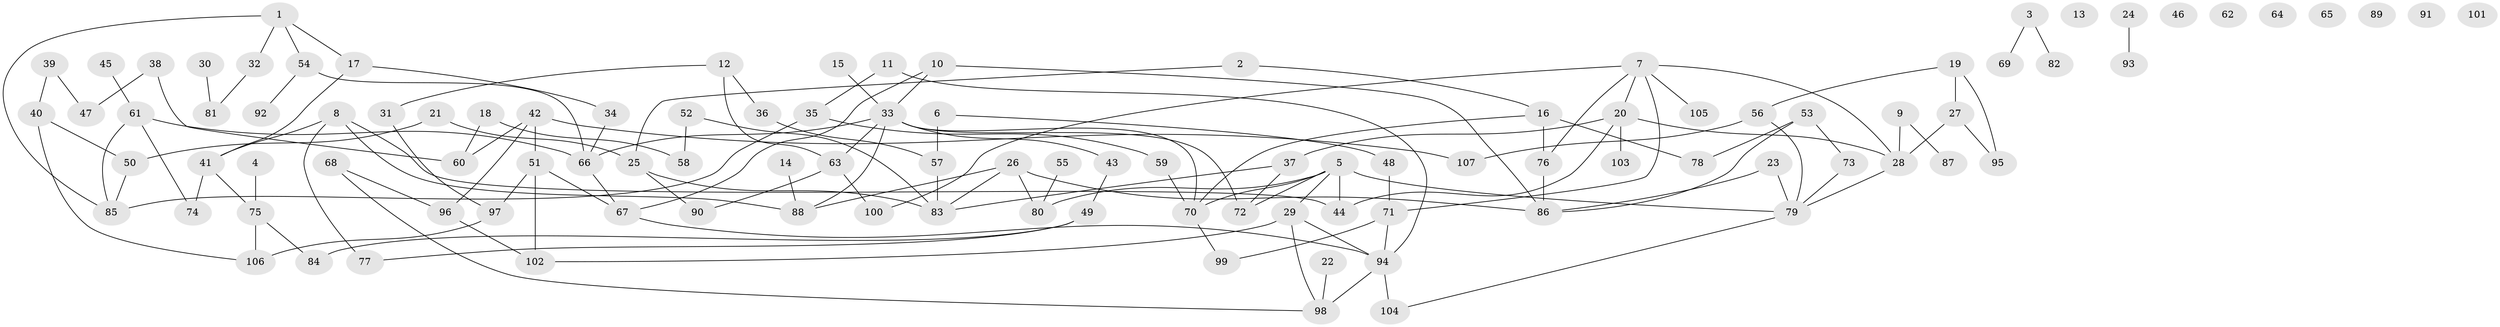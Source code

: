 // coarse degree distribution, {3: 0.13333333333333333, 4: 0.17777777777777778, 2: 0.15555555555555556, 5: 0.17777777777777778, 8: 0.044444444444444446, 1: 0.2222222222222222, 7: 0.022222222222222223, 6: 0.044444444444444446, 9: 0.022222222222222223}
// Generated by graph-tools (version 1.1) at 2025/35/03/04/25 23:35:46]
// undirected, 107 vertices, 140 edges
graph export_dot {
  node [color=gray90,style=filled];
  1;
  2;
  3;
  4;
  5;
  6;
  7;
  8;
  9;
  10;
  11;
  12;
  13;
  14;
  15;
  16;
  17;
  18;
  19;
  20;
  21;
  22;
  23;
  24;
  25;
  26;
  27;
  28;
  29;
  30;
  31;
  32;
  33;
  34;
  35;
  36;
  37;
  38;
  39;
  40;
  41;
  42;
  43;
  44;
  45;
  46;
  47;
  48;
  49;
  50;
  51;
  52;
  53;
  54;
  55;
  56;
  57;
  58;
  59;
  60;
  61;
  62;
  63;
  64;
  65;
  66;
  67;
  68;
  69;
  70;
  71;
  72;
  73;
  74;
  75;
  76;
  77;
  78;
  79;
  80;
  81;
  82;
  83;
  84;
  85;
  86;
  87;
  88;
  89;
  90;
  91;
  92;
  93;
  94;
  95;
  96;
  97;
  98;
  99;
  100;
  101;
  102;
  103;
  104;
  105;
  106;
  107;
  1 -- 17;
  1 -- 32;
  1 -- 54;
  1 -- 85;
  2 -- 16;
  2 -- 25;
  3 -- 69;
  3 -- 82;
  4 -- 75;
  5 -- 29;
  5 -- 44;
  5 -- 70;
  5 -- 72;
  5 -- 79;
  5 -- 80;
  6 -- 48;
  6 -- 57;
  7 -- 20;
  7 -- 28;
  7 -- 71;
  7 -- 76;
  7 -- 100;
  7 -- 105;
  8 -- 41;
  8 -- 44;
  8 -- 77;
  8 -- 88;
  9 -- 28;
  9 -- 87;
  10 -- 33;
  10 -- 67;
  10 -- 86;
  11 -- 35;
  11 -- 94;
  12 -- 31;
  12 -- 36;
  12 -- 63;
  14 -- 88;
  15 -- 33;
  16 -- 70;
  16 -- 76;
  16 -- 78;
  17 -- 34;
  17 -- 41;
  18 -- 58;
  18 -- 60;
  19 -- 27;
  19 -- 56;
  19 -- 95;
  20 -- 28;
  20 -- 37;
  20 -- 44;
  20 -- 103;
  21 -- 25;
  21 -- 50;
  22 -- 98;
  23 -- 79;
  23 -- 86;
  24 -- 93;
  25 -- 83;
  25 -- 90;
  26 -- 80;
  26 -- 83;
  26 -- 86;
  26 -- 88;
  27 -- 28;
  27 -- 95;
  28 -- 79;
  29 -- 94;
  29 -- 98;
  29 -- 102;
  30 -- 81;
  31 -- 97;
  32 -- 81;
  33 -- 43;
  33 -- 63;
  33 -- 66;
  33 -- 70;
  33 -- 72;
  33 -- 88;
  34 -- 66;
  35 -- 59;
  35 -- 85;
  36 -- 57;
  37 -- 72;
  37 -- 83;
  38 -- 47;
  38 -- 60;
  39 -- 40;
  39 -- 47;
  40 -- 50;
  40 -- 106;
  41 -- 74;
  41 -- 75;
  42 -- 51;
  42 -- 60;
  42 -- 96;
  42 -- 107;
  43 -- 49;
  45 -- 61;
  48 -- 71;
  49 -- 77;
  49 -- 84;
  50 -- 85;
  51 -- 67;
  51 -- 97;
  51 -- 102;
  52 -- 58;
  52 -- 83;
  53 -- 73;
  53 -- 78;
  53 -- 86;
  54 -- 66;
  54 -- 92;
  55 -- 80;
  56 -- 79;
  56 -- 107;
  57 -- 83;
  59 -- 70;
  61 -- 66;
  61 -- 74;
  61 -- 85;
  63 -- 90;
  63 -- 100;
  66 -- 67;
  67 -- 94;
  68 -- 96;
  68 -- 98;
  70 -- 99;
  71 -- 94;
  71 -- 99;
  73 -- 79;
  75 -- 84;
  75 -- 106;
  76 -- 86;
  79 -- 104;
  94 -- 98;
  94 -- 104;
  96 -- 102;
  97 -- 106;
}
